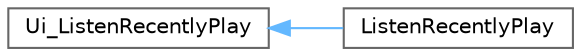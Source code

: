digraph "类继承关系图"
{
 // LATEX_PDF_SIZE
  bgcolor="transparent";
  edge [fontname=Helvetica,fontsize=10,labelfontname=Helvetica,labelfontsize=10];
  node [fontname=Helvetica,fontsize=10,shape=box,height=0.2,width=0.4];
  rankdir="LR";
  Node0 [id="Node000000",label="Ui_ListenRecentlyPlay",height=0.2,width=0.4,color="grey40", fillcolor="white", style="filled",URL="$class_ui___listen_recently_play.html",tooltip=" "];
  Node0 -> Node1 [id="edge486_Node000000_Node000001",dir="back",color="steelblue1",style="solid",tooltip=" "];
  Node1 [id="Node000001",label="ListenRecentlyPlay",height=0.2,width=0.4,color="grey40", fillcolor="white", style="filled",URL="$class_ui_1_1_listen_recently_play.html",tooltip=" "];
}
